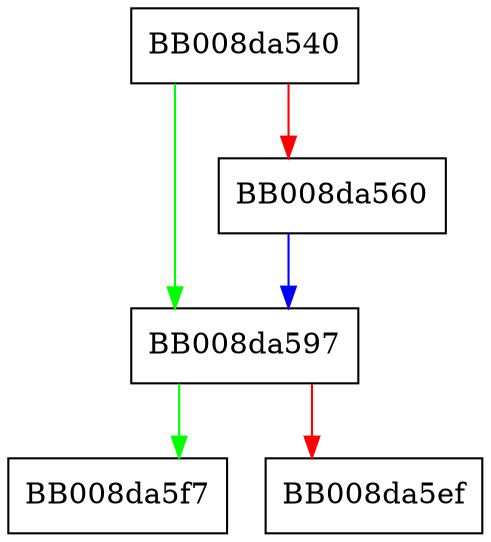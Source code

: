 digraph __syslog_chk {
  node [shape="box"];
  graph [splines=ortho];
  BB008da540 -> BB008da597 [color="green"];
  BB008da540 -> BB008da560 [color="red"];
  BB008da560 -> BB008da597 [color="blue"];
  BB008da597 -> BB008da5f7 [color="green"];
  BB008da597 -> BB008da5ef [color="red"];
}